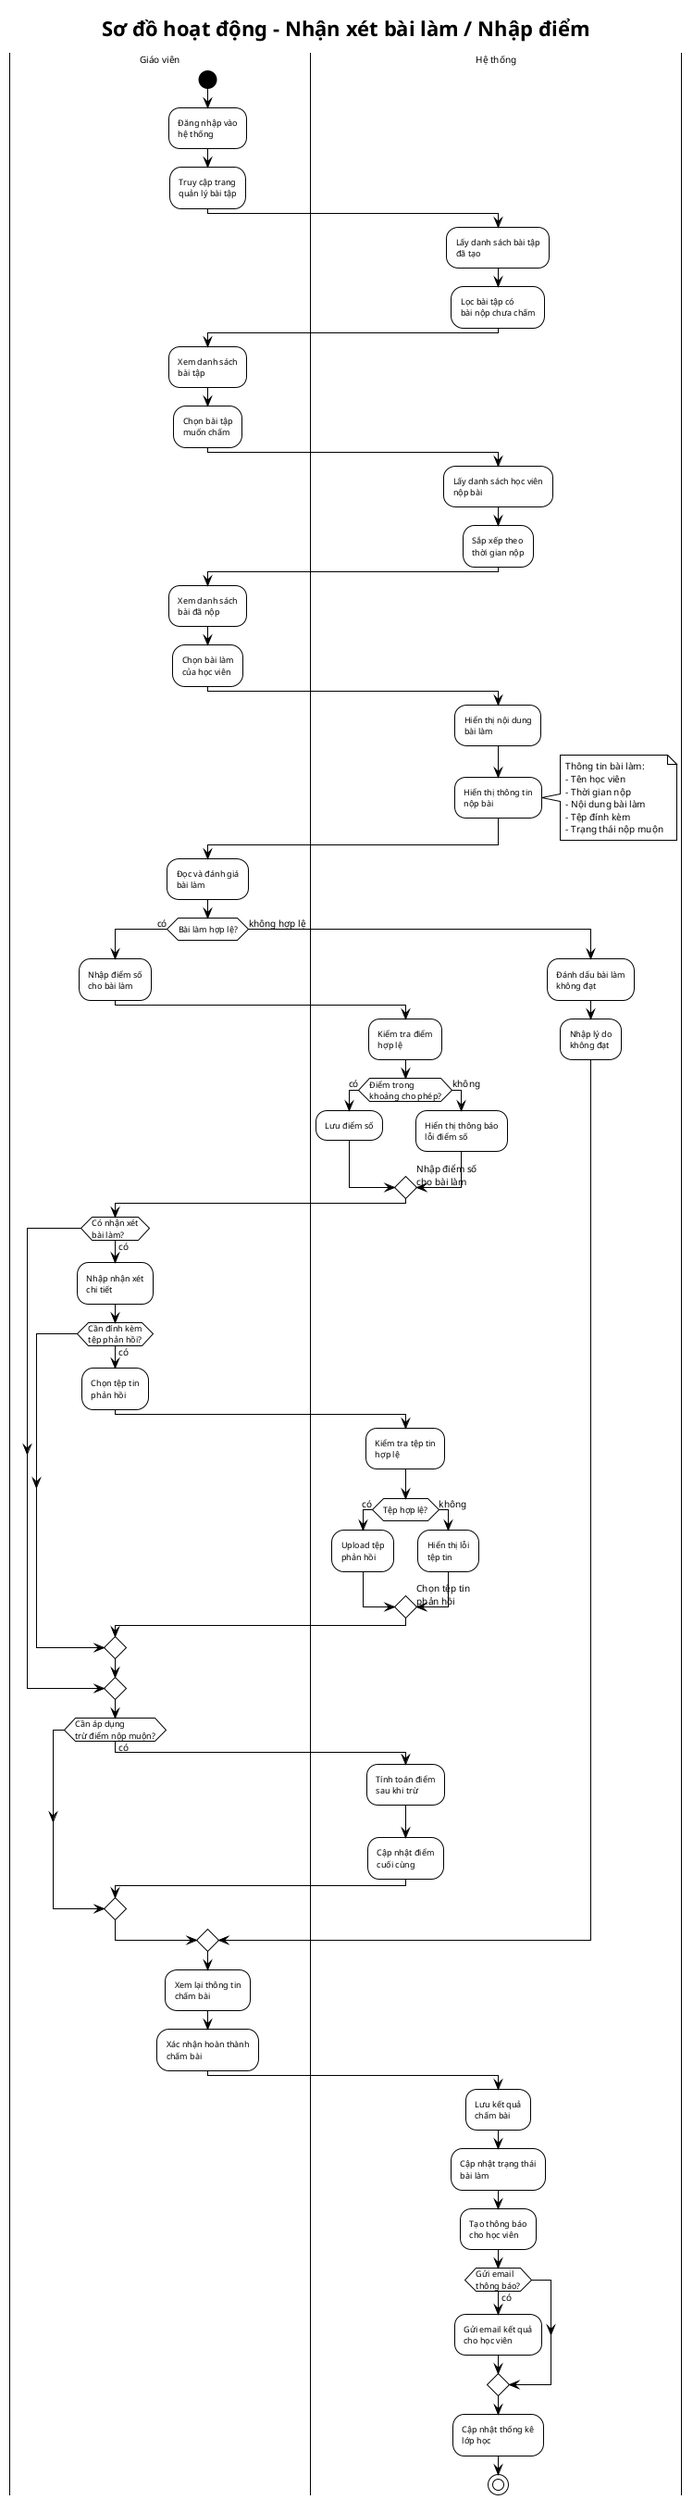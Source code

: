 @startuml
!theme plain
skinparam defaultFontSize 10
skinparam activityFontSize 9
skinparam swimlaneTitleFontSize 10
skinparam maxMessageSize 150
skinparam ranksep 60
skinparam activityStartColor black
skinparam activityEndColor black
skinparam activityEndColorBorder black
skinparam activityBarColor black
skinparam circledCharacterFontColor black

title Sơ đồ hoạt động - Nhận xét bài làm / Nhập điểm

|Giáo viên|
start
:Đăng nhập vào\nhệ thống;
:Truy cập trang\nquản lý bài tập;

|Hệ thống|
:Lấy danh sách bài tập\nđã tạo;
:Lọc bài tập có\nbài nộp chưa chấm;

|Giáo viên|
:Xem danh sách\nbài tập;
:Chọn bài tập\nmuốn chấm;

|Hệ thống|
:Lấy danh sách học viên\nnộp bài;
:Sắp xếp theo\nthời gian nộp;

|Giáo viên|
:Xem danh sách\nbài đã nộp;
:Chọn bài làm\ncủa học viên;

|Hệ thống|
:Hiển thị nội dung\nbài làm;
:Hiển thị thông tin\nnộp bài;

note right
  Thông tin bài làm:
  - Tên học viên
  - Thời gian nộp
  - Nội dung bài làm
  - Tệp đính kèm
  - Trạng thái nộp muộn
end note

|Giáo viên|
:Đọc và đánh giá\nbài làm;

if (Bài làm hợp lệ?) then (có)
  :Nhập điểm số\ncho bài làm;
  
  |Hệ thống|
  :Kiểm tra điểm\nhợp lệ;
  
  if (Điểm trong\nkhoảng cho phép?) then (có)
    :Lưu điểm số;
  else (không)
    :Hiển thị thông báo\nlỗi điểm số;
    |Giáo viên|
    -> Nhập điểm số\ncho bài làm;
  endif
  
  |Giáo viên|
  if (Có nhận xét\nbài làm?) then (có)
    :Nhập nhận xét\nchi tiết;
    
    if (Cần đính kèm\ntệp phản hồi?) then (có)
      :Chọn tệp tin\nphản hồi;
      
      |Hệ thống|
      :Kiểm tra tệp tin\nhợp lệ;
      
      if (Tệp hợp lệ?) then (có)
        :Upload tệp\nphản hồi;
      else (không)
        :Hiển thị lỗi\ntệp tin;
        |Giáo viên|
        -> Chọn tệp tin\nphản hồi;
      endif
    endif
  endif
  
  if (Cần áp dụng\ntrừ điểm nộp muộn?) then (có)
    |Hệ thống|
    :Tính toán điểm\nsau khi trừ;
    :Cập nhật điểm\ncuối cùng;
  endif
  
else (không hợp lệ)
  :Đánh dấu bài làm\nkhông đạt;
  :Nhập lý do\nkhông đạt;
endif

|Giáo viên|
:Xem lại thông tin\nchấm bài;
:Xác nhận hoàn thành\nchấm bài;

|Hệ thống|
:Lưu kết quả\nchấm bài;
:Cập nhật trạng thái\nbài làm;
:Tạo thông báo\ncho học viên;

if (Gửi email\nthông báo?) then (có)
  :Gửi email kết quả\ncho học viên;
endif

:Cập nhật thống kê\nlớp học;


stop

@enduml